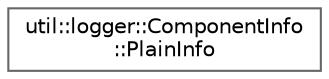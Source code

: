 digraph "Graphical Class Hierarchy"
{
 // LATEX_PDF_SIZE
  bgcolor="transparent";
  edge [fontname=Helvetica,fontsize=10,labelfontname=Helvetica,labelfontsize=10];
  node [fontname=Helvetica,fontsize=10,shape=box,height=0.2,width=0.4];
  rankdir="LR";
  Node0 [id="Node000000",label="util::logger::ComponentInfo\l::PlainInfo",height=0.2,width=0.4,color="grey40", fillcolor="white", style="filled",URL="$d7/d3d/structutil_1_1logger_1_1ComponentInfo_1_1PlainInfo.html",tooltip=" "];
}

